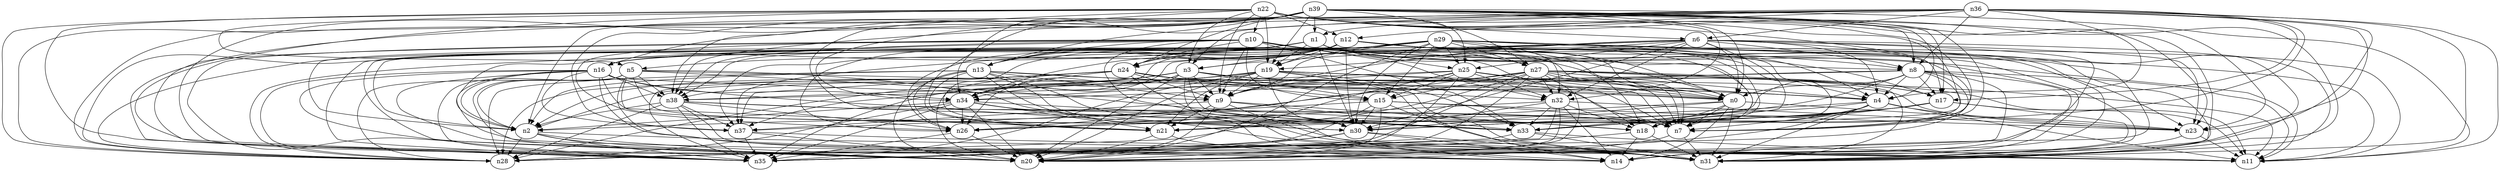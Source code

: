 digraph "" {
	n0 -> n7;
	n0 -> n14;
	n0 -> n18;
	n0 -> n21;
	n0 -> n23;
	n0 -> n30;
	n0 -> n31;
	n1 -> n0;
	n1 -> n2;
	n1 -> n5;
	n1 -> n7;
	n1 -> n13;
	n1 -> n14;
	n1 -> n16;
	n1 -> n18;
	n1 -> n19;
	n1 -> n23;
	n1 -> n26;
	n1 -> n27;
	n1 -> n28;
	n1 -> n30;
	n1 -> n31;
	n1 -> n35;
	n2 -> n11;
	n2 -> n20;
	n2 -> n28;
	n2 -> n31;
	n2 -> n35;
	n3 -> n0;
	n3 -> n7;
	n3 -> n9;
	n3 -> n15;
	n3 -> n17;
	n3 -> n20;
	n3 -> n26;
	n3 -> n28;
	n3 -> n30;
	n3 -> n33;
	n3 -> n34;
	n3 -> n35;
	n3 -> n38;
	n4 -> n7;
	n4 -> n11;
	n4 -> n18;
	n4 -> n23;
	n4 -> n26;
	n4 -> n28;
	n4 -> n30;
	n4 -> n31;
	n4 -> n33;
	n5 -> n0;
	n5 -> n2;
	n5 -> n11;
	n5 -> n14;
	n5 -> n18;
	n5 -> n20;
	n5 -> n21;
	n5 -> n28;
	n5 -> n33;
	n5 -> n35;
	n5 -> n38;
	n6 -> n0;
	n6 -> n3;
	n6 -> n4;
	n6 -> n7;
	n6 -> n8;
	n6 -> n9;
	n6 -> n16;
	n6 -> n19;
	n6 -> n20;
	n6 -> n23;
	n6 -> n24;
	n6 -> n25;
	n6 -> n28;
	n6 -> n30;
	n6 -> n31;
	n6 -> n32;
	n6 -> n33;
	n6 -> n34;
	n7 -> n20;
	n7 -> n31;
	n8 -> n0;
	n8 -> n2;
	n8 -> n4;
	n8 -> n7;
	n8 -> n11;
	n8 -> n14;
	n8 -> n17;
	n8 -> n21;
	n8 -> n26;
	n8 -> n28;
	n8 -> n35;
	n8 -> n38;
	n9 -> n14;
	n9 -> n18;
	n9 -> n20;
	n9 -> n21;
	n9 -> n33;
	n9 -> n37;
	n10 -> n0;
	n10 -> n7;
	n10 -> n8;
	n10 -> n9;
	n10 -> n11;
	n10 -> n13;
	n10 -> n15;
	n10 -> n16;
	n10 -> n18;
	n10 -> n20;
	n10 -> n24;
	n10 -> n25;
	n10 -> n26;
	n10 -> n27;
	n10 -> n30;
	n10 -> n32;
	n10 -> n33;
	n10 -> n35;
	n10 -> n38;
	n12 -> n0;
	n12 -> n2;
	n12 -> n3;
	n12 -> n4;
	n12 -> n7;
	n12 -> n11;
	n12 -> n13;
	n12 -> n14;
	n12 -> n17;
	n12 -> n18;
	n12 -> n19;
	n12 -> n20;
	n12 -> n21;
	n12 -> n24;
	n12 -> n26;
	n12 -> n30;
	n12 -> n31;
	n12 -> n33;
	n12 -> n34;
	n12 -> n37;
	n12 -> n38;
	n13 -> n2;
	n13 -> n4;
	n13 -> n9;
	n13 -> n11;
	n13 -> n20;
	n13 -> n21;
	n13 -> n26;
	n13 -> n28;
	n13 -> n30;
	n13 -> n31;
	n13 -> n32;
	n15 -> n7;
	n15 -> n20;
	n15 -> n23;
	n15 -> n28;
	n15 -> n30;
	n15 -> n31;
	n15 -> n37;
	n16 -> n2;
	n16 -> n7;
	n16 -> n9;
	n16 -> n14;
	n16 -> n20;
	n16 -> n28;
	n16 -> n30;
	n16 -> n31;
	n16 -> n34;
	n16 -> n35;
	n16 -> n37;
	n16 -> n38;
	n17 -> n7;
	n17 -> n11;
	n17 -> n26;
	n17 -> n30;
	n17 -> n31;
	n17 -> n33;
	n18 -> n14;
	n18 -> n31;
	n18 -> n35;
	n19 -> n2;
	n19 -> n7;
	n19 -> n9;
	n19 -> n11;
	n19 -> n14;
	n19 -> n20;
	n19 -> n21;
	n19 -> n30;
	n19 -> n31;
	n19 -> n33;
	n19 -> n34;
	n19 -> n35;
	n19 -> n37;
	n21 -> n14;
	n21 -> n20;
	n22 -> n3;
	n22 -> n5;
	n22 -> n6;
	n22 -> n9;
	n22 -> n10;
	n22 -> n12;
	n22 -> n14;
	n22 -> n17;
	n22 -> n18;
	n22 -> n19;
	n22 -> n20;
	n22 -> n23;
	n22 -> n25;
	n22 -> n28;
	n22 -> n30;
	n22 -> n33;
	n22 -> n34;
	n22 -> n35;
	n23 -> n11;
	n23 -> n31;
	n24 -> n0;
	n24 -> n2;
	n24 -> n4;
	n24 -> n7;
	n24 -> n9;
	n24 -> n15;
	n24 -> n20;
	n24 -> n23;
	n24 -> n28;
	n24 -> n33;
	n24 -> n34;
	n24 -> n35;
	n24 -> n37;
	n25 -> n0;
	n25 -> n4;
	n25 -> n7;
	n25 -> n9;
	n25 -> n15;
	n25 -> n20;
	n25 -> n28;
	n25 -> n32;
	n25 -> n34;
	n25 -> n38;
	n26 -> n20;
	n26 -> n35;
	n27 -> n0;
	n27 -> n4;
	n27 -> n7;
	n27 -> n9;
	n27 -> n11;
	n27 -> n15;
	n27 -> n17;
	n27 -> n20;
	n27 -> n21;
	n27 -> n26;
	n27 -> n28;
	n27 -> n31;
	n27 -> n32;
	n27 -> n34;
	n27 -> n35;
	n29 -> n0;
	n29 -> n2;
	n29 -> n4;
	n29 -> n8;
	n29 -> n9;
	n29 -> n11;
	n29 -> n14;
	n29 -> n15;
	n29 -> n19;
	n29 -> n20;
	n29 -> n24;
	n29 -> n25;
	n29 -> n27;
	n29 -> n28;
	n29 -> n30;
	n29 -> n31;
	n29 -> n32;
	n29 -> n34;
	n29 -> n37;
	n30 -> n14;
	n30 -> n20;
	n30 -> n31;
	n30 -> n35;
	n32 -> n14;
	n32 -> n18;
	n32 -> n20;
	n32 -> n23;
	n32 -> n26;
	n32 -> n30;
	n32 -> n33;
	n32 -> n35;
	n33 -> n11;
	n33 -> n31;
	n33 -> n35;
	n34 -> n2;
	n34 -> n14;
	n34 -> n20;
	n34 -> n21;
	n34 -> n26;
	n34 -> n28;
	n34 -> n31;
	n34 -> n33;
	n34 -> n35;
	n36 -> n1;
	n36 -> n3;
	n36 -> n4;
	n36 -> n6;
	n36 -> n8;
	n36 -> n11;
	n36 -> n12;
	n36 -> n14;
	n36 -> n17;
	n36 -> n20;
	n36 -> n23;
	n36 -> n28;
	n36 -> n30;
	n36 -> n31;
	n36 -> n34;
	n36 -> n38;
	n37 -> n11;
	n37 -> n20;
	n37 -> n35;
	n38 -> n2;
	n38 -> n7;
	n38 -> n26;
	n38 -> n28;
	n38 -> n31;
	n38 -> n33;
	n38 -> n35;
	n38 -> n37;
	n39 -> n0;
	n39 -> n1;
	n39 -> n2;
	n39 -> n4;
	n39 -> n7;
	n39 -> n8;
	n39 -> n11;
	n39 -> n13;
	n39 -> n16;
	n39 -> n17;
	n39 -> n19;
	n39 -> n21;
	n39 -> n23;
	n39 -> n24;
	n39 -> n27;
	n39 -> n28;
	n39 -> n31;
	n39 -> n32;
	n39 -> n35;
	n39 -> n37;
	n39 -> n38;
}
